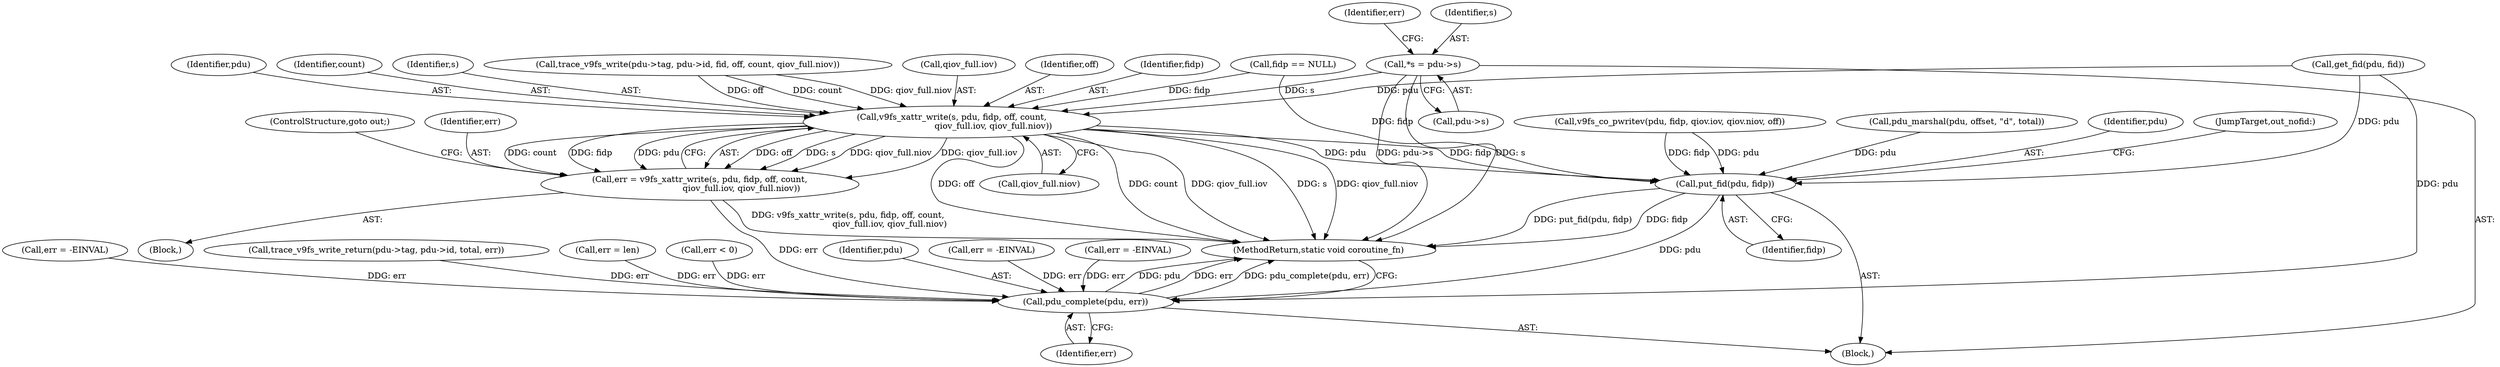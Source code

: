 digraph "0_qemu_fdfcc9aeea1492f4b819a24c94dfb678145b1bf9@pointer" {
"1000128" [label="(Call,*s = pdu->s)"];
"1000226" [label="(Call,v9fs_xattr_write(s, pdu, fidp, off, count,\n                               qiov_full.iov, qiov_full.niov))"];
"1000224" [label="(Call,err = v9fs_xattr_write(s, pdu, fidp, off, count,\n                               qiov_full.iov, qiov_full.niov))"];
"1000368" [label="(Call,pdu_complete(pdu, err))"];
"1000361" [label="(Call,put_fid(pdu, fidp))"];
"1000166" [label="(Call,trace_v9fs_write(pdu->tag, pdu->id, fid, off, count, qiov_full.niov))"];
"1000370" [label="(Identifier,err)"];
"1000224" [label="(Call,err = v9fs_xattr_write(s, pdu, fidp, off, count,\n                               qiov_full.iov, qiov_full.niov))"];
"1000128" [label="(Call,*s = pdu->s)"];
"1000362" [label="(Identifier,pdu)"];
"1000232" [label="(Call,qiov_full.iov)"];
"1000223" [label="(Block,)"];
"1000130" [label="(Call,pdu->s)"];
"1000371" [label="(MethodReturn,static void coroutine_fn)"];
"1000225" [label="(Identifier,err)"];
"1000189" [label="(Call,err = -EINVAL)"];
"1000136" [label="(Identifier,err)"];
"1000230" [label="(Identifier,off)"];
"1000211" [label="(Call,err = -EINVAL)"];
"1000364" [label="(JumpTarget,out_nofid:)"];
"1000129" [label="(Identifier,s)"];
"1000229" [label="(Identifier,fidp)"];
"1000235" [label="(Call,qiov_full.niov)"];
"1000228" [label="(Identifier,pdu)"];
"1000282" [label="(Call,v9fs_co_pwritev(pdu, fidp, qiov.iov, qiov.niov, off))"];
"1000241" [label="(Call,err = -EINVAL)"];
"1000347" [label="(Call,trace_v9fs_write_return(pdu->tag, pdu->id, total, err))"];
"1000238" [label="(ControlStructure,goto out;)"];
"1000226" [label="(Call,v9fs_xattr_write(s, pdu, fidp, off, count,\n                               qiov_full.iov, qiov_full.niov))"];
"1000368" [label="(Call,pdu_complete(pdu, err))"];
"1000231" [label="(Identifier,count)"];
"1000333" [label="(Call,pdu_marshal(pdu, offset, \"d\", total))"];
"1000361" [label="(Call,put_fid(pdu, fidp))"];
"1000317" [label="(Call,err = len)"];
"1000105" [label="(Block,)"];
"1000339" [label="(Call,err < 0)"];
"1000185" [label="(Call,fidp == NULL)"];
"1000363" [label="(Identifier,fidp)"];
"1000181" [label="(Call,get_fid(pdu, fid))"];
"1000227" [label="(Identifier,s)"];
"1000369" [label="(Identifier,pdu)"];
"1000128" -> "1000105"  [label="AST: "];
"1000128" -> "1000130"  [label="CFG: "];
"1000129" -> "1000128"  [label="AST: "];
"1000130" -> "1000128"  [label="AST: "];
"1000136" -> "1000128"  [label="CFG: "];
"1000128" -> "1000371"  [label="DDG: pdu->s"];
"1000128" -> "1000371"  [label="DDG: s"];
"1000128" -> "1000226"  [label="DDG: s"];
"1000226" -> "1000224"  [label="AST: "];
"1000226" -> "1000235"  [label="CFG: "];
"1000227" -> "1000226"  [label="AST: "];
"1000228" -> "1000226"  [label="AST: "];
"1000229" -> "1000226"  [label="AST: "];
"1000230" -> "1000226"  [label="AST: "];
"1000231" -> "1000226"  [label="AST: "];
"1000232" -> "1000226"  [label="AST: "];
"1000235" -> "1000226"  [label="AST: "];
"1000224" -> "1000226"  [label="CFG: "];
"1000226" -> "1000371"  [label="DDG: count"];
"1000226" -> "1000371"  [label="DDG: s"];
"1000226" -> "1000371"  [label="DDG: qiov_full.niov"];
"1000226" -> "1000371"  [label="DDG: qiov_full.iov"];
"1000226" -> "1000371"  [label="DDG: off"];
"1000226" -> "1000224"  [label="DDG: off"];
"1000226" -> "1000224"  [label="DDG: s"];
"1000226" -> "1000224"  [label="DDG: qiov_full.niov"];
"1000226" -> "1000224"  [label="DDG: qiov_full.iov"];
"1000226" -> "1000224"  [label="DDG: count"];
"1000226" -> "1000224"  [label="DDG: fidp"];
"1000226" -> "1000224"  [label="DDG: pdu"];
"1000181" -> "1000226"  [label="DDG: pdu"];
"1000185" -> "1000226"  [label="DDG: fidp"];
"1000166" -> "1000226"  [label="DDG: off"];
"1000166" -> "1000226"  [label="DDG: count"];
"1000166" -> "1000226"  [label="DDG: qiov_full.niov"];
"1000226" -> "1000361"  [label="DDG: pdu"];
"1000226" -> "1000361"  [label="DDG: fidp"];
"1000224" -> "1000223"  [label="AST: "];
"1000225" -> "1000224"  [label="AST: "];
"1000238" -> "1000224"  [label="CFG: "];
"1000224" -> "1000371"  [label="DDG: v9fs_xattr_write(s, pdu, fidp, off, count,\n                               qiov_full.iov, qiov_full.niov)"];
"1000224" -> "1000368"  [label="DDG: err"];
"1000368" -> "1000105"  [label="AST: "];
"1000368" -> "1000370"  [label="CFG: "];
"1000369" -> "1000368"  [label="AST: "];
"1000370" -> "1000368"  [label="AST: "];
"1000371" -> "1000368"  [label="CFG: "];
"1000368" -> "1000371"  [label="DDG: pdu"];
"1000368" -> "1000371"  [label="DDG: err"];
"1000368" -> "1000371"  [label="DDG: pdu_complete(pdu, err)"];
"1000181" -> "1000368"  [label="DDG: pdu"];
"1000361" -> "1000368"  [label="DDG: pdu"];
"1000211" -> "1000368"  [label="DDG: err"];
"1000339" -> "1000368"  [label="DDG: err"];
"1000241" -> "1000368"  [label="DDG: err"];
"1000347" -> "1000368"  [label="DDG: err"];
"1000189" -> "1000368"  [label="DDG: err"];
"1000317" -> "1000368"  [label="DDG: err"];
"1000361" -> "1000105"  [label="AST: "];
"1000361" -> "1000363"  [label="CFG: "];
"1000362" -> "1000361"  [label="AST: "];
"1000363" -> "1000361"  [label="AST: "];
"1000364" -> "1000361"  [label="CFG: "];
"1000361" -> "1000371"  [label="DDG: put_fid(pdu, fidp)"];
"1000361" -> "1000371"  [label="DDG: fidp"];
"1000181" -> "1000361"  [label="DDG: pdu"];
"1000333" -> "1000361"  [label="DDG: pdu"];
"1000282" -> "1000361"  [label="DDG: pdu"];
"1000282" -> "1000361"  [label="DDG: fidp"];
"1000185" -> "1000361"  [label="DDG: fidp"];
}
